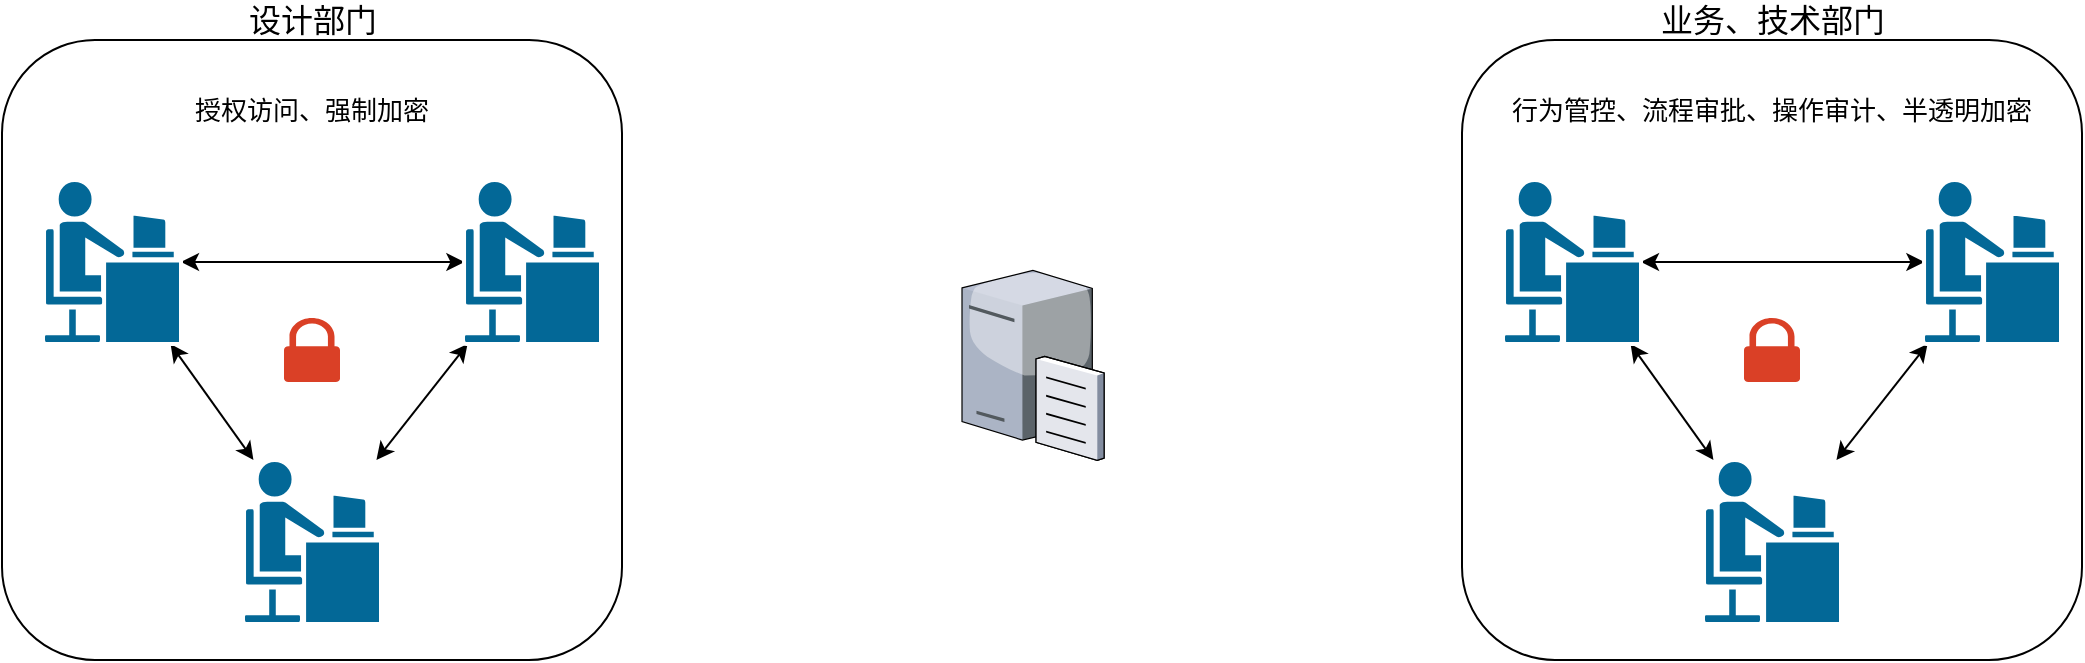 <mxfile version="15.5.7" type="github">
  <diagram id="zvL8GlTMc8eFtZUIkf8F" name="企业内部">
    <mxGraphModel dx="1694" dy="1091" grid="1" gridSize="10" guides="1" tooltips="1" connect="1" arrows="1" fold="1" page="1" pageScale="1" pageWidth="827" pageHeight="1169" math="0" shadow="0">
      <root>
        <mxCell id="0" />
        <mxCell id="1" parent="0" />
        <mxCell id="PV1jHBKMlM598l_tTO8h-10" value="" style="whiteSpace=wrap;html=1;aspect=fixed;fillColor=none;rounded=1;" vertex="1" parent="1">
          <mxGeometry x="170" y="120" width="310" height="310" as="geometry" />
        </mxCell>
        <mxCell id="PV1jHBKMlM598l_tTO8h-7" style="rounded=0;orthogonalLoop=1;jettySize=auto;html=1;startArrow=classic;startFill=1;" edge="1" parent="1" source="PV1jHBKMlM598l_tTO8h-3" target="PV1jHBKMlM598l_tTO8h-5">
          <mxGeometry relative="1" as="geometry" />
        </mxCell>
        <mxCell id="PV1jHBKMlM598l_tTO8h-9" style="edgeStyle=none;rounded=0;orthogonalLoop=1;jettySize=auto;html=1;entryX=0.01;entryY=0.5;entryDx=0;entryDy=0;entryPerimeter=0;startArrow=classic;startFill=1;" edge="1" parent="1" source="PV1jHBKMlM598l_tTO8h-3" target="PV1jHBKMlM598l_tTO8h-6">
          <mxGeometry relative="1" as="geometry" />
        </mxCell>
        <mxCell id="PV1jHBKMlM598l_tTO8h-3" value="" style="shape=mxgraph.cisco.people.androgenous_person;html=1;pointerEvents=1;dashed=0;fillColor=#036897;strokeColor=#ffffff;strokeWidth=2;verticalLabelPosition=bottom;verticalAlign=top;align=center;outlineConnect=0;" vertex="1" parent="1">
          <mxGeometry x="190.5" y="190" width="69" height="82" as="geometry" />
        </mxCell>
        <mxCell id="PV1jHBKMlM598l_tTO8h-5" value="" style="shape=mxgraph.cisco.people.androgenous_person;html=1;pointerEvents=1;dashed=0;fillColor=#036897;strokeColor=#ffffff;strokeWidth=2;verticalLabelPosition=bottom;verticalAlign=top;align=center;outlineConnect=0;" vertex="1" parent="1">
          <mxGeometry x="290.5" y="330" width="69" height="82" as="geometry" />
        </mxCell>
        <mxCell id="PV1jHBKMlM598l_tTO8h-8" style="edgeStyle=none;rounded=0;orthogonalLoop=1;jettySize=auto;html=1;startArrow=classic;startFill=1;" edge="1" parent="1" source="PV1jHBKMlM598l_tTO8h-6" target="PV1jHBKMlM598l_tTO8h-5">
          <mxGeometry relative="1" as="geometry" />
        </mxCell>
        <mxCell id="PV1jHBKMlM598l_tTO8h-6" value="" style="shape=mxgraph.cisco.people.androgenous_person;html=1;pointerEvents=1;dashed=0;fillColor=#036897;strokeColor=#ffffff;strokeWidth=2;verticalLabelPosition=bottom;verticalAlign=top;align=center;outlineConnect=0;" vertex="1" parent="1">
          <mxGeometry x="400.5" y="190" width="69" height="82" as="geometry" />
        </mxCell>
        <mxCell id="PV1jHBKMlM598l_tTO8h-11" value="授权访问、强制加密" style="text;html=1;strokeColor=none;fillColor=none;align=center;verticalAlign=middle;whiteSpace=wrap;rounded=0;fontSize=13;" vertex="1" parent="1">
          <mxGeometry x="250" y="140" width="150" height="30" as="geometry" />
        </mxCell>
        <mxCell id="PV1jHBKMlM598l_tTO8h-12" value="&lt;font style=&quot;font-size: 16px&quot;&gt;设计部门&lt;/font&gt;" style="text;html=1;align=center;verticalAlign=middle;resizable=0;points=[];autosize=1;strokeColor=none;fillColor=none;" vertex="1" parent="1">
          <mxGeometry x="285" y="100" width="80" height="20" as="geometry" />
        </mxCell>
        <mxCell id="PV1jHBKMlM598l_tTO8h-13" value="" style="whiteSpace=wrap;html=1;aspect=fixed;fillColor=none;rounded=1;" vertex="1" parent="1">
          <mxGeometry x="900" y="120" width="310" height="310" as="geometry" />
        </mxCell>
        <mxCell id="PV1jHBKMlM598l_tTO8h-14" style="rounded=0;orthogonalLoop=1;jettySize=auto;html=1;startArrow=classic;startFill=1;" edge="1" parent="1" source="PV1jHBKMlM598l_tTO8h-16" target="PV1jHBKMlM598l_tTO8h-17">
          <mxGeometry relative="1" as="geometry" />
        </mxCell>
        <mxCell id="PV1jHBKMlM598l_tTO8h-15" style="edgeStyle=none;rounded=0;orthogonalLoop=1;jettySize=auto;html=1;entryX=0.01;entryY=0.5;entryDx=0;entryDy=0;entryPerimeter=0;startArrow=classic;startFill=1;" edge="1" parent="1" source="PV1jHBKMlM598l_tTO8h-16" target="PV1jHBKMlM598l_tTO8h-19">
          <mxGeometry relative="1" as="geometry" />
        </mxCell>
        <mxCell id="PV1jHBKMlM598l_tTO8h-16" value="" style="shape=mxgraph.cisco.people.androgenous_person;html=1;pointerEvents=1;dashed=0;fillColor=#036897;strokeColor=#ffffff;strokeWidth=2;verticalLabelPosition=bottom;verticalAlign=top;align=center;outlineConnect=0;" vertex="1" parent="1">
          <mxGeometry x="920.5" y="190" width="69" height="82" as="geometry" />
        </mxCell>
        <mxCell id="PV1jHBKMlM598l_tTO8h-17" value="" style="shape=mxgraph.cisco.people.androgenous_person;html=1;pointerEvents=1;dashed=0;fillColor=#036897;strokeColor=#ffffff;strokeWidth=2;verticalLabelPosition=bottom;verticalAlign=top;align=center;outlineConnect=0;" vertex="1" parent="1">
          <mxGeometry x="1020.5" y="330" width="69" height="82" as="geometry" />
        </mxCell>
        <mxCell id="PV1jHBKMlM598l_tTO8h-18" style="edgeStyle=none;rounded=0;orthogonalLoop=1;jettySize=auto;html=1;startArrow=classic;startFill=1;" edge="1" parent="1" source="PV1jHBKMlM598l_tTO8h-19" target="PV1jHBKMlM598l_tTO8h-17">
          <mxGeometry relative="1" as="geometry" />
        </mxCell>
        <mxCell id="PV1jHBKMlM598l_tTO8h-19" value="" style="shape=mxgraph.cisco.people.androgenous_person;html=1;pointerEvents=1;dashed=0;fillColor=#036897;strokeColor=#ffffff;strokeWidth=2;verticalLabelPosition=bottom;verticalAlign=top;align=center;outlineConnect=0;" vertex="1" parent="1">
          <mxGeometry x="1130.5" y="190" width="69" height="82" as="geometry" />
        </mxCell>
        <mxCell id="PV1jHBKMlM598l_tTO8h-20" value="行为管控、流程审批、操作审计、半透明加密" style="text;html=1;strokeColor=none;fillColor=none;align=center;verticalAlign=middle;whiteSpace=wrap;rounded=0;fontSize=13;" vertex="1" parent="1">
          <mxGeometry x="920" y="140" width="270" height="30" as="geometry" />
        </mxCell>
        <mxCell id="PV1jHBKMlM598l_tTO8h-21" value="&lt;font style=&quot;font-size: 16px&quot;&gt;业务、技术部门&lt;/font&gt;" style="text;html=1;align=center;verticalAlign=middle;resizable=0;points=[];autosize=1;strokeColor=none;fillColor=none;" vertex="1" parent="1">
          <mxGeometry x="990" y="100" width="130" height="20" as="geometry" />
        </mxCell>
        <mxCell id="PV1jHBKMlM598l_tTO8h-24" value="" style="sketch=0;pointerEvents=1;shadow=0;dashed=0;html=1;strokeColor=none;labelPosition=center;verticalLabelPosition=bottom;verticalAlign=top;outlineConnect=0;align=center;shape=mxgraph.office.security.lock_protected;fillColor=#DA4026;fontSize=16;" vertex="1" parent="1">
          <mxGeometry x="311" y="259" width="28" height="32" as="geometry" />
        </mxCell>
        <mxCell id="PV1jHBKMlM598l_tTO8h-25" value="" style="sketch=0;pointerEvents=1;shadow=0;dashed=0;html=1;strokeColor=none;labelPosition=center;verticalLabelPosition=bottom;verticalAlign=top;outlineConnect=0;align=center;shape=mxgraph.office.security.lock_protected;fillColor=#DA4026;fontSize=16;" vertex="1" parent="1">
          <mxGeometry x="1041" y="259" width="28" height="32" as="geometry" />
        </mxCell>
        <mxCell id="PV1jHBKMlM598l_tTO8h-26" value="" style="verticalLabelPosition=bottom;sketch=0;aspect=fixed;html=1;verticalAlign=top;strokeColor=none;align=center;outlineConnect=0;shape=mxgraph.citrix.file_server;rounded=1;fontSize=16;fillColor=none;" vertex="1" parent="1">
          <mxGeometry x="650" y="233" width="71" height="97" as="geometry" />
        </mxCell>
      </root>
    </mxGraphModel>
  </diagram>
</mxfile>

